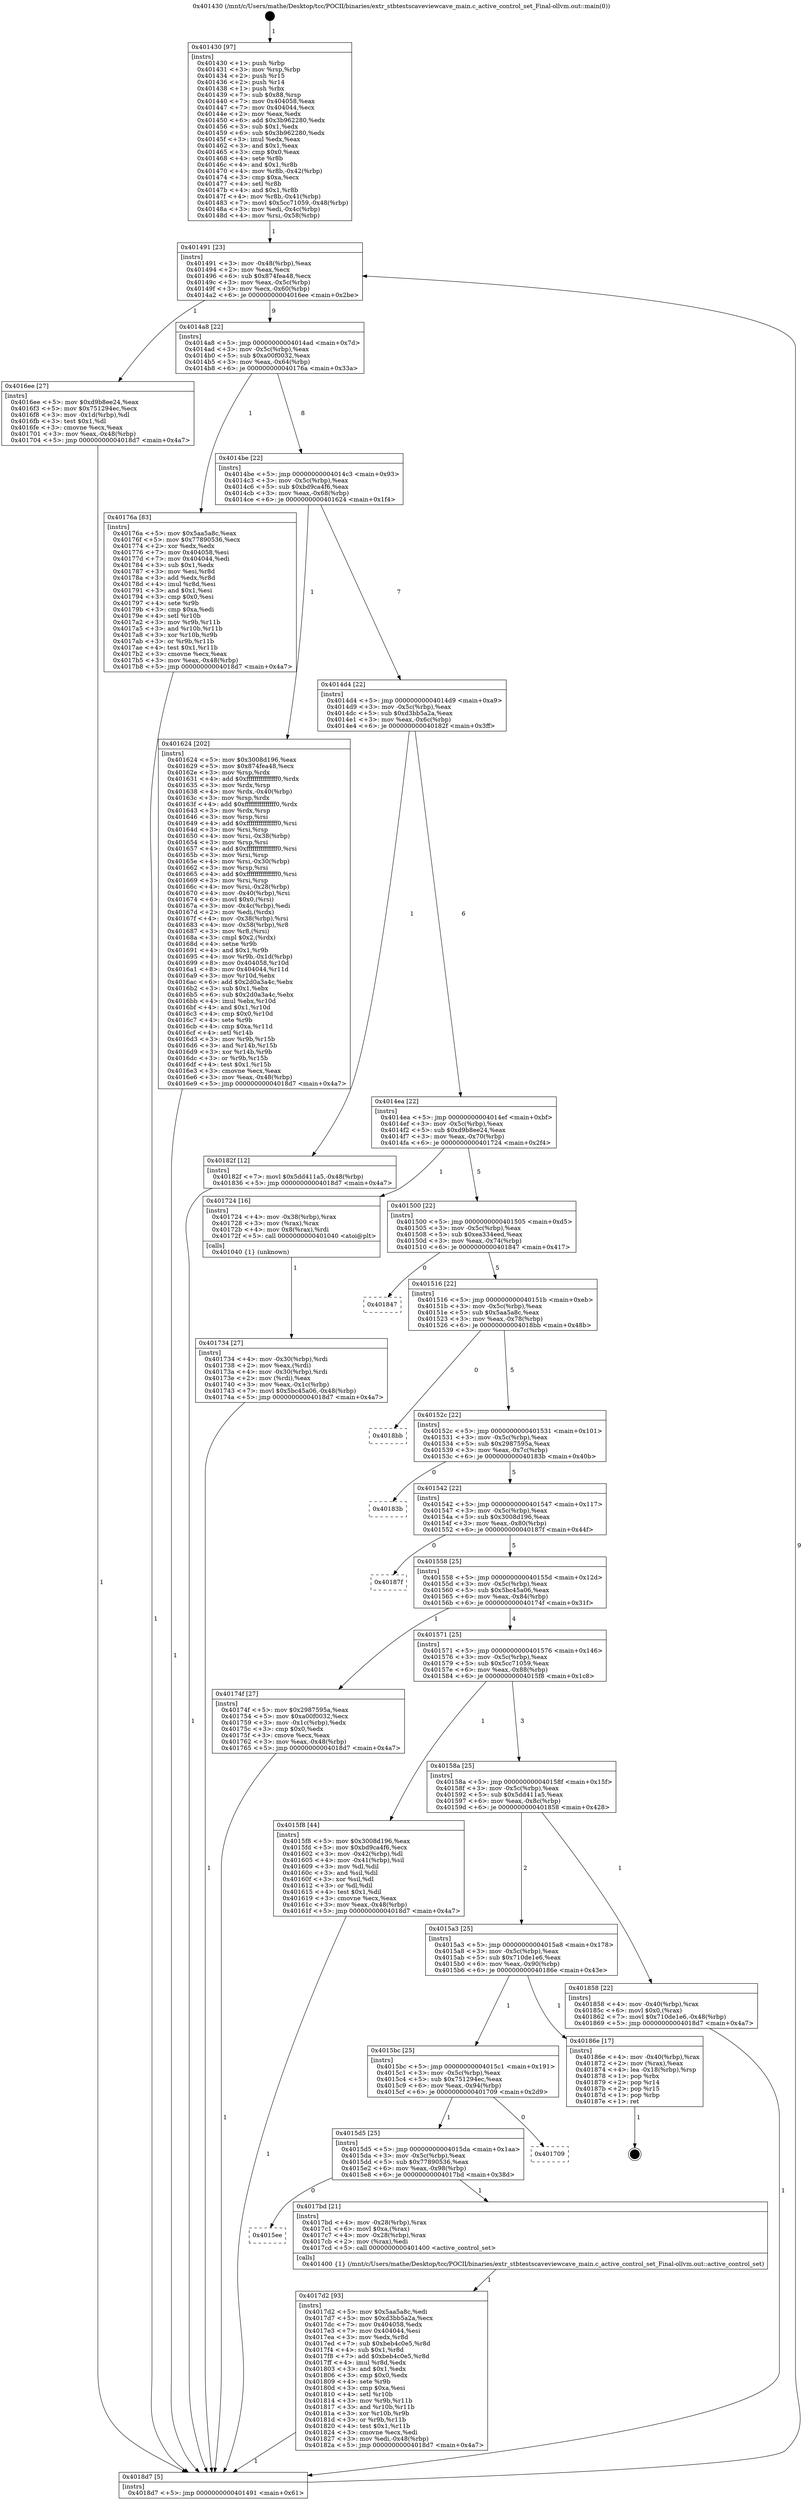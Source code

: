 digraph "0x401430" {
  label = "0x401430 (/mnt/c/Users/mathe/Desktop/tcc/POCII/binaries/extr_stbtestscaveviewcave_main.c_active_control_set_Final-ollvm.out::main(0))"
  labelloc = "t"
  node[shape=record]

  Entry [label="",width=0.3,height=0.3,shape=circle,fillcolor=black,style=filled]
  "0x401491" [label="{
     0x401491 [23]\l
     | [instrs]\l
     &nbsp;&nbsp;0x401491 \<+3\>: mov -0x48(%rbp),%eax\l
     &nbsp;&nbsp;0x401494 \<+2\>: mov %eax,%ecx\l
     &nbsp;&nbsp;0x401496 \<+6\>: sub $0x874fea48,%ecx\l
     &nbsp;&nbsp;0x40149c \<+3\>: mov %eax,-0x5c(%rbp)\l
     &nbsp;&nbsp;0x40149f \<+3\>: mov %ecx,-0x60(%rbp)\l
     &nbsp;&nbsp;0x4014a2 \<+6\>: je 00000000004016ee \<main+0x2be\>\l
  }"]
  "0x4016ee" [label="{
     0x4016ee [27]\l
     | [instrs]\l
     &nbsp;&nbsp;0x4016ee \<+5\>: mov $0xd9b8ee24,%eax\l
     &nbsp;&nbsp;0x4016f3 \<+5\>: mov $0x751294ec,%ecx\l
     &nbsp;&nbsp;0x4016f8 \<+3\>: mov -0x1d(%rbp),%dl\l
     &nbsp;&nbsp;0x4016fb \<+3\>: test $0x1,%dl\l
     &nbsp;&nbsp;0x4016fe \<+3\>: cmovne %ecx,%eax\l
     &nbsp;&nbsp;0x401701 \<+3\>: mov %eax,-0x48(%rbp)\l
     &nbsp;&nbsp;0x401704 \<+5\>: jmp 00000000004018d7 \<main+0x4a7\>\l
  }"]
  "0x4014a8" [label="{
     0x4014a8 [22]\l
     | [instrs]\l
     &nbsp;&nbsp;0x4014a8 \<+5\>: jmp 00000000004014ad \<main+0x7d\>\l
     &nbsp;&nbsp;0x4014ad \<+3\>: mov -0x5c(%rbp),%eax\l
     &nbsp;&nbsp;0x4014b0 \<+5\>: sub $0xa00f0032,%eax\l
     &nbsp;&nbsp;0x4014b5 \<+3\>: mov %eax,-0x64(%rbp)\l
     &nbsp;&nbsp;0x4014b8 \<+6\>: je 000000000040176a \<main+0x33a\>\l
  }"]
  Exit [label="",width=0.3,height=0.3,shape=circle,fillcolor=black,style=filled,peripheries=2]
  "0x40176a" [label="{
     0x40176a [83]\l
     | [instrs]\l
     &nbsp;&nbsp;0x40176a \<+5\>: mov $0x5aa5a8c,%eax\l
     &nbsp;&nbsp;0x40176f \<+5\>: mov $0x77890536,%ecx\l
     &nbsp;&nbsp;0x401774 \<+2\>: xor %edx,%edx\l
     &nbsp;&nbsp;0x401776 \<+7\>: mov 0x404058,%esi\l
     &nbsp;&nbsp;0x40177d \<+7\>: mov 0x404044,%edi\l
     &nbsp;&nbsp;0x401784 \<+3\>: sub $0x1,%edx\l
     &nbsp;&nbsp;0x401787 \<+3\>: mov %esi,%r8d\l
     &nbsp;&nbsp;0x40178a \<+3\>: add %edx,%r8d\l
     &nbsp;&nbsp;0x40178d \<+4\>: imul %r8d,%esi\l
     &nbsp;&nbsp;0x401791 \<+3\>: and $0x1,%esi\l
     &nbsp;&nbsp;0x401794 \<+3\>: cmp $0x0,%esi\l
     &nbsp;&nbsp;0x401797 \<+4\>: sete %r9b\l
     &nbsp;&nbsp;0x40179b \<+3\>: cmp $0xa,%edi\l
     &nbsp;&nbsp;0x40179e \<+4\>: setl %r10b\l
     &nbsp;&nbsp;0x4017a2 \<+3\>: mov %r9b,%r11b\l
     &nbsp;&nbsp;0x4017a5 \<+3\>: and %r10b,%r11b\l
     &nbsp;&nbsp;0x4017a8 \<+3\>: xor %r10b,%r9b\l
     &nbsp;&nbsp;0x4017ab \<+3\>: or %r9b,%r11b\l
     &nbsp;&nbsp;0x4017ae \<+4\>: test $0x1,%r11b\l
     &nbsp;&nbsp;0x4017b2 \<+3\>: cmovne %ecx,%eax\l
     &nbsp;&nbsp;0x4017b5 \<+3\>: mov %eax,-0x48(%rbp)\l
     &nbsp;&nbsp;0x4017b8 \<+5\>: jmp 00000000004018d7 \<main+0x4a7\>\l
  }"]
  "0x4014be" [label="{
     0x4014be [22]\l
     | [instrs]\l
     &nbsp;&nbsp;0x4014be \<+5\>: jmp 00000000004014c3 \<main+0x93\>\l
     &nbsp;&nbsp;0x4014c3 \<+3\>: mov -0x5c(%rbp),%eax\l
     &nbsp;&nbsp;0x4014c6 \<+5\>: sub $0xbd9ca4f6,%eax\l
     &nbsp;&nbsp;0x4014cb \<+3\>: mov %eax,-0x68(%rbp)\l
     &nbsp;&nbsp;0x4014ce \<+6\>: je 0000000000401624 \<main+0x1f4\>\l
  }"]
  "0x4017d2" [label="{
     0x4017d2 [93]\l
     | [instrs]\l
     &nbsp;&nbsp;0x4017d2 \<+5\>: mov $0x5aa5a8c,%edi\l
     &nbsp;&nbsp;0x4017d7 \<+5\>: mov $0xd3bb5a2a,%ecx\l
     &nbsp;&nbsp;0x4017dc \<+7\>: mov 0x404058,%edx\l
     &nbsp;&nbsp;0x4017e3 \<+7\>: mov 0x404044,%esi\l
     &nbsp;&nbsp;0x4017ea \<+3\>: mov %edx,%r8d\l
     &nbsp;&nbsp;0x4017ed \<+7\>: sub $0xbeb4c0e5,%r8d\l
     &nbsp;&nbsp;0x4017f4 \<+4\>: sub $0x1,%r8d\l
     &nbsp;&nbsp;0x4017f8 \<+7\>: add $0xbeb4c0e5,%r8d\l
     &nbsp;&nbsp;0x4017ff \<+4\>: imul %r8d,%edx\l
     &nbsp;&nbsp;0x401803 \<+3\>: and $0x1,%edx\l
     &nbsp;&nbsp;0x401806 \<+3\>: cmp $0x0,%edx\l
     &nbsp;&nbsp;0x401809 \<+4\>: sete %r9b\l
     &nbsp;&nbsp;0x40180d \<+3\>: cmp $0xa,%esi\l
     &nbsp;&nbsp;0x401810 \<+4\>: setl %r10b\l
     &nbsp;&nbsp;0x401814 \<+3\>: mov %r9b,%r11b\l
     &nbsp;&nbsp;0x401817 \<+3\>: and %r10b,%r11b\l
     &nbsp;&nbsp;0x40181a \<+3\>: xor %r10b,%r9b\l
     &nbsp;&nbsp;0x40181d \<+3\>: or %r9b,%r11b\l
     &nbsp;&nbsp;0x401820 \<+4\>: test $0x1,%r11b\l
     &nbsp;&nbsp;0x401824 \<+3\>: cmovne %ecx,%edi\l
     &nbsp;&nbsp;0x401827 \<+3\>: mov %edi,-0x48(%rbp)\l
     &nbsp;&nbsp;0x40182a \<+5\>: jmp 00000000004018d7 \<main+0x4a7\>\l
  }"]
  "0x401624" [label="{
     0x401624 [202]\l
     | [instrs]\l
     &nbsp;&nbsp;0x401624 \<+5\>: mov $0x3008d196,%eax\l
     &nbsp;&nbsp;0x401629 \<+5\>: mov $0x874fea48,%ecx\l
     &nbsp;&nbsp;0x40162e \<+3\>: mov %rsp,%rdx\l
     &nbsp;&nbsp;0x401631 \<+4\>: add $0xfffffffffffffff0,%rdx\l
     &nbsp;&nbsp;0x401635 \<+3\>: mov %rdx,%rsp\l
     &nbsp;&nbsp;0x401638 \<+4\>: mov %rdx,-0x40(%rbp)\l
     &nbsp;&nbsp;0x40163c \<+3\>: mov %rsp,%rdx\l
     &nbsp;&nbsp;0x40163f \<+4\>: add $0xfffffffffffffff0,%rdx\l
     &nbsp;&nbsp;0x401643 \<+3\>: mov %rdx,%rsp\l
     &nbsp;&nbsp;0x401646 \<+3\>: mov %rsp,%rsi\l
     &nbsp;&nbsp;0x401649 \<+4\>: add $0xfffffffffffffff0,%rsi\l
     &nbsp;&nbsp;0x40164d \<+3\>: mov %rsi,%rsp\l
     &nbsp;&nbsp;0x401650 \<+4\>: mov %rsi,-0x38(%rbp)\l
     &nbsp;&nbsp;0x401654 \<+3\>: mov %rsp,%rsi\l
     &nbsp;&nbsp;0x401657 \<+4\>: add $0xfffffffffffffff0,%rsi\l
     &nbsp;&nbsp;0x40165b \<+3\>: mov %rsi,%rsp\l
     &nbsp;&nbsp;0x40165e \<+4\>: mov %rsi,-0x30(%rbp)\l
     &nbsp;&nbsp;0x401662 \<+3\>: mov %rsp,%rsi\l
     &nbsp;&nbsp;0x401665 \<+4\>: add $0xfffffffffffffff0,%rsi\l
     &nbsp;&nbsp;0x401669 \<+3\>: mov %rsi,%rsp\l
     &nbsp;&nbsp;0x40166c \<+4\>: mov %rsi,-0x28(%rbp)\l
     &nbsp;&nbsp;0x401670 \<+4\>: mov -0x40(%rbp),%rsi\l
     &nbsp;&nbsp;0x401674 \<+6\>: movl $0x0,(%rsi)\l
     &nbsp;&nbsp;0x40167a \<+3\>: mov -0x4c(%rbp),%edi\l
     &nbsp;&nbsp;0x40167d \<+2\>: mov %edi,(%rdx)\l
     &nbsp;&nbsp;0x40167f \<+4\>: mov -0x38(%rbp),%rsi\l
     &nbsp;&nbsp;0x401683 \<+4\>: mov -0x58(%rbp),%r8\l
     &nbsp;&nbsp;0x401687 \<+3\>: mov %r8,(%rsi)\l
     &nbsp;&nbsp;0x40168a \<+3\>: cmpl $0x2,(%rdx)\l
     &nbsp;&nbsp;0x40168d \<+4\>: setne %r9b\l
     &nbsp;&nbsp;0x401691 \<+4\>: and $0x1,%r9b\l
     &nbsp;&nbsp;0x401695 \<+4\>: mov %r9b,-0x1d(%rbp)\l
     &nbsp;&nbsp;0x401699 \<+8\>: mov 0x404058,%r10d\l
     &nbsp;&nbsp;0x4016a1 \<+8\>: mov 0x404044,%r11d\l
     &nbsp;&nbsp;0x4016a9 \<+3\>: mov %r10d,%ebx\l
     &nbsp;&nbsp;0x4016ac \<+6\>: add $0x2d0a3a4c,%ebx\l
     &nbsp;&nbsp;0x4016b2 \<+3\>: sub $0x1,%ebx\l
     &nbsp;&nbsp;0x4016b5 \<+6\>: sub $0x2d0a3a4c,%ebx\l
     &nbsp;&nbsp;0x4016bb \<+4\>: imul %ebx,%r10d\l
     &nbsp;&nbsp;0x4016bf \<+4\>: and $0x1,%r10d\l
     &nbsp;&nbsp;0x4016c3 \<+4\>: cmp $0x0,%r10d\l
     &nbsp;&nbsp;0x4016c7 \<+4\>: sete %r9b\l
     &nbsp;&nbsp;0x4016cb \<+4\>: cmp $0xa,%r11d\l
     &nbsp;&nbsp;0x4016cf \<+4\>: setl %r14b\l
     &nbsp;&nbsp;0x4016d3 \<+3\>: mov %r9b,%r15b\l
     &nbsp;&nbsp;0x4016d6 \<+3\>: and %r14b,%r15b\l
     &nbsp;&nbsp;0x4016d9 \<+3\>: xor %r14b,%r9b\l
     &nbsp;&nbsp;0x4016dc \<+3\>: or %r9b,%r15b\l
     &nbsp;&nbsp;0x4016df \<+4\>: test $0x1,%r15b\l
     &nbsp;&nbsp;0x4016e3 \<+3\>: cmovne %ecx,%eax\l
     &nbsp;&nbsp;0x4016e6 \<+3\>: mov %eax,-0x48(%rbp)\l
     &nbsp;&nbsp;0x4016e9 \<+5\>: jmp 00000000004018d7 \<main+0x4a7\>\l
  }"]
  "0x4014d4" [label="{
     0x4014d4 [22]\l
     | [instrs]\l
     &nbsp;&nbsp;0x4014d4 \<+5\>: jmp 00000000004014d9 \<main+0xa9\>\l
     &nbsp;&nbsp;0x4014d9 \<+3\>: mov -0x5c(%rbp),%eax\l
     &nbsp;&nbsp;0x4014dc \<+5\>: sub $0xd3bb5a2a,%eax\l
     &nbsp;&nbsp;0x4014e1 \<+3\>: mov %eax,-0x6c(%rbp)\l
     &nbsp;&nbsp;0x4014e4 \<+6\>: je 000000000040182f \<main+0x3ff\>\l
  }"]
  "0x4015ee" [label="{
     0x4015ee\l
  }", style=dashed]
  "0x40182f" [label="{
     0x40182f [12]\l
     | [instrs]\l
     &nbsp;&nbsp;0x40182f \<+7\>: movl $0x5dd411a5,-0x48(%rbp)\l
     &nbsp;&nbsp;0x401836 \<+5\>: jmp 00000000004018d7 \<main+0x4a7\>\l
  }"]
  "0x4014ea" [label="{
     0x4014ea [22]\l
     | [instrs]\l
     &nbsp;&nbsp;0x4014ea \<+5\>: jmp 00000000004014ef \<main+0xbf\>\l
     &nbsp;&nbsp;0x4014ef \<+3\>: mov -0x5c(%rbp),%eax\l
     &nbsp;&nbsp;0x4014f2 \<+5\>: sub $0xd9b8ee24,%eax\l
     &nbsp;&nbsp;0x4014f7 \<+3\>: mov %eax,-0x70(%rbp)\l
     &nbsp;&nbsp;0x4014fa \<+6\>: je 0000000000401724 \<main+0x2f4\>\l
  }"]
  "0x4017bd" [label="{
     0x4017bd [21]\l
     | [instrs]\l
     &nbsp;&nbsp;0x4017bd \<+4\>: mov -0x28(%rbp),%rax\l
     &nbsp;&nbsp;0x4017c1 \<+6\>: movl $0xa,(%rax)\l
     &nbsp;&nbsp;0x4017c7 \<+4\>: mov -0x28(%rbp),%rax\l
     &nbsp;&nbsp;0x4017cb \<+2\>: mov (%rax),%edi\l
     &nbsp;&nbsp;0x4017cd \<+5\>: call 0000000000401400 \<active_control_set\>\l
     | [calls]\l
     &nbsp;&nbsp;0x401400 \{1\} (/mnt/c/Users/mathe/Desktop/tcc/POCII/binaries/extr_stbtestscaveviewcave_main.c_active_control_set_Final-ollvm.out::active_control_set)\l
  }"]
  "0x401724" [label="{
     0x401724 [16]\l
     | [instrs]\l
     &nbsp;&nbsp;0x401724 \<+4\>: mov -0x38(%rbp),%rax\l
     &nbsp;&nbsp;0x401728 \<+3\>: mov (%rax),%rax\l
     &nbsp;&nbsp;0x40172b \<+4\>: mov 0x8(%rax),%rdi\l
     &nbsp;&nbsp;0x40172f \<+5\>: call 0000000000401040 \<atoi@plt\>\l
     | [calls]\l
     &nbsp;&nbsp;0x401040 \{1\} (unknown)\l
  }"]
  "0x401500" [label="{
     0x401500 [22]\l
     | [instrs]\l
     &nbsp;&nbsp;0x401500 \<+5\>: jmp 0000000000401505 \<main+0xd5\>\l
     &nbsp;&nbsp;0x401505 \<+3\>: mov -0x5c(%rbp),%eax\l
     &nbsp;&nbsp;0x401508 \<+5\>: sub $0xea334eed,%eax\l
     &nbsp;&nbsp;0x40150d \<+3\>: mov %eax,-0x74(%rbp)\l
     &nbsp;&nbsp;0x401510 \<+6\>: je 0000000000401847 \<main+0x417\>\l
  }"]
  "0x4015d5" [label="{
     0x4015d5 [25]\l
     | [instrs]\l
     &nbsp;&nbsp;0x4015d5 \<+5\>: jmp 00000000004015da \<main+0x1aa\>\l
     &nbsp;&nbsp;0x4015da \<+3\>: mov -0x5c(%rbp),%eax\l
     &nbsp;&nbsp;0x4015dd \<+5\>: sub $0x77890536,%eax\l
     &nbsp;&nbsp;0x4015e2 \<+6\>: mov %eax,-0x98(%rbp)\l
     &nbsp;&nbsp;0x4015e8 \<+6\>: je 00000000004017bd \<main+0x38d\>\l
  }"]
  "0x401847" [label="{
     0x401847\l
  }", style=dashed]
  "0x401516" [label="{
     0x401516 [22]\l
     | [instrs]\l
     &nbsp;&nbsp;0x401516 \<+5\>: jmp 000000000040151b \<main+0xeb\>\l
     &nbsp;&nbsp;0x40151b \<+3\>: mov -0x5c(%rbp),%eax\l
     &nbsp;&nbsp;0x40151e \<+5\>: sub $0x5aa5a8c,%eax\l
     &nbsp;&nbsp;0x401523 \<+3\>: mov %eax,-0x78(%rbp)\l
     &nbsp;&nbsp;0x401526 \<+6\>: je 00000000004018bb \<main+0x48b\>\l
  }"]
  "0x401709" [label="{
     0x401709\l
  }", style=dashed]
  "0x4018bb" [label="{
     0x4018bb\l
  }", style=dashed]
  "0x40152c" [label="{
     0x40152c [22]\l
     | [instrs]\l
     &nbsp;&nbsp;0x40152c \<+5\>: jmp 0000000000401531 \<main+0x101\>\l
     &nbsp;&nbsp;0x401531 \<+3\>: mov -0x5c(%rbp),%eax\l
     &nbsp;&nbsp;0x401534 \<+5\>: sub $0x2987595a,%eax\l
     &nbsp;&nbsp;0x401539 \<+3\>: mov %eax,-0x7c(%rbp)\l
     &nbsp;&nbsp;0x40153c \<+6\>: je 000000000040183b \<main+0x40b\>\l
  }"]
  "0x4015bc" [label="{
     0x4015bc [25]\l
     | [instrs]\l
     &nbsp;&nbsp;0x4015bc \<+5\>: jmp 00000000004015c1 \<main+0x191\>\l
     &nbsp;&nbsp;0x4015c1 \<+3\>: mov -0x5c(%rbp),%eax\l
     &nbsp;&nbsp;0x4015c4 \<+5\>: sub $0x751294ec,%eax\l
     &nbsp;&nbsp;0x4015c9 \<+6\>: mov %eax,-0x94(%rbp)\l
     &nbsp;&nbsp;0x4015cf \<+6\>: je 0000000000401709 \<main+0x2d9\>\l
  }"]
  "0x40183b" [label="{
     0x40183b\l
  }", style=dashed]
  "0x401542" [label="{
     0x401542 [22]\l
     | [instrs]\l
     &nbsp;&nbsp;0x401542 \<+5\>: jmp 0000000000401547 \<main+0x117\>\l
     &nbsp;&nbsp;0x401547 \<+3\>: mov -0x5c(%rbp),%eax\l
     &nbsp;&nbsp;0x40154a \<+5\>: sub $0x3008d196,%eax\l
     &nbsp;&nbsp;0x40154f \<+3\>: mov %eax,-0x80(%rbp)\l
     &nbsp;&nbsp;0x401552 \<+6\>: je 000000000040187f \<main+0x44f\>\l
  }"]
  "0x40186e" [label="{
     0x40186e [17]\l
     | [instrs]\l
     &nbsp;&nbsp;0x40186e \<+4\>: mov -0x40(%rbp),%rax\l
     &nbsp;&nbsp;0x401872 \<+2\>: mov (%rax),%eax\l
     &nbsp;&nbsp;0x401874 \<+4\>: lea -0x18(%rbp),%rsp\l
     &nbsp;&nbsp;0x401878 \<+1\>: pop %rbx\l
     &nbsp;&nbsp;0x401879 \<+2\>: pop %r14\l
     &nbsp;&nbsp;0x40187b \<+2\>: pop %r15\l
     &nbsp;&nbsp;0x40187d \<+1\>: pop %rbp\l
     &nbsp;&nbsp;0x40187e \<+1\>: ret\l
  }"]
  "0x40187f" [label="{
     0x40187f\l
  }", style=dashed]
  "0x401558" [label="{
     0x401558 [25]\l
     | [instrs]\l
     &nbsp;&nbsp;0x401558 \<+5\>: jmp 000000000040155d \<main+0x12d\>\l
     &nbsp;&nbsp;0x40155d \<+3\>: mov -0x5c(%rbp),%eax\l
     &nbsp;&nbsp;0x401560 \<+5\>: sub $0x5bc45a06,%eax\l
     &nbsp;&nbsp;0x401565 \<+6\>: mov %eax,-0x84(%rbp)\l
     &nbsp;&nbsp;0x40156b \<+6\>: je 000000000040174f \<main+0x31f\>\l
  }"]
  "0x4015a3" [label="{
     0x4015a3 [25]\l
     | [instrs]\l
     &nbsp;&nbsp;0x4015a3 \<+5\>: jmp 00000000004015a8 \<main+0x178\>\l
     &nbsp;&nbsp;0x4015a8 \<+3\>: mov -0x5c(%rbp),%eax\l
     &nbsp;&nbsp;0x4015ab \<+5\>: sub $0x710de1e6,%eax\l
     &nbsp;&nbsp;0x4015b0 \<+6\>: mov %eax,-0x90(%rbp)\l
     &nbsp;&nbsp;0x4015b6 \<+6\>: je 000000000040186e \<main+0x43e\>\l
  }"]
  "0x40174f" [label="{
     0x40174f [27]\l
     | [instrs]\l
     &nbsp;&nbsp;0x40174f \<+5\>: mov $0x2987595a,%eax\l
     &nbsp;&nbsp;0x401754 \<+5\>: mov $0xa00f0032,%ecx\l
     &nbsp;&nbsp;0x401759 \<+3\>: mov -0x1c(%rbp),%edx\l
     &nbsp;&nbsp;0x40175c \<+3\>: cmp $0x0,%edx\l
     &nbsp;&nbsp;0x40175f \<+3\>: cmove %ecx,%eax\l
     &nbsp;&nbsp;0x401762 \<+3\>: mov %eax,-0x48(%rbp)\l
     &nbsp;&nbsp;0x401765 \<+5\>: jmp 00000000004018d7 \<main+0x4a7\>\l
  }"]
  "0x401571" [label="{
     0x401571 [25]\l
     | [instrs]\l
     &nbsp;&nbsp;0x401571 \<+5\>: jmp 0000000000401576 \<main+0x146\>\l
     &nbsp;&nbsp;0x401576 \<+3\>: mov -0x5c(%rbp),%eax\l
     &nbsp;&nbsp;0x401579 \<+5\>: sub $0x5cc71059,%eax\l
     &nbsp;&nbsp;0x40157e \<+6\>: mov %eax,-0x88(%rbp)\l
     &nbsp;&nbsp;0x401584 \<+6\>: je 00000000004015f8 \<main+0x1c8\>\l
  }"]
  "0x401858" [label="{
     0x401858 [22]\l
     | [instrs]\l
     &nbsp;&nbsp;0x401858 \<+4\>: mov -0x40(%rbp),%rax\l
     &nbsp;&nbsp;0x40185c \<+6\>: movl $0x0,(%rax)\l
     &nbsp;&nbsp;0x401862 \<+7\>: movl $0x710de1e6,-0x48(%rbp)\l
     &nbsp;&nbsp;0x401869 \<+5\>: jmp 00000000004018d7 \<main+0x4a7\>\l
  }"]
  "0x4015f8" [label="{
     0x4015f8 [44]\l
     | [instrs]\l
     &nbsp;&nbsp;0x4015f8 \<+5\>: mov $0x3008d196,%eax\l
     &nbsp;&nbsp;0x4015fd \<+5\>: mov $0xbd9ca4f6,%ecx\l
     &nbsp;&nbsp;0x401602 \<+3\>: mov -0x42(%rbp),%dl\l
     &nbsp;&nbsp;0x401605 \<+4\>: mov -0x41(%rbp),%sil\l
     &nbsp;&nbsp;0x401609 \<+3\>: mov %dl,%dil\l
     &nbsp;&nbsp;0x40160c \<+3\>: and %sil,%dil\l
     &nbsp;&nbsp;0x40160f \<+3\>: xor %sil,%dl\l
     &nbsp;&nbsp;0x401612 \<+3\>: or %dl,%dil\l
     &nbsp;&nbsp;0x401615 \<+4\>: test $0x1,%dil\l
     &nbsp;&nbsp;0x401619 \<+3\>: cmovne %ecx,%eax\l
     &nbsp;&nbsp;0x40161c \<+3\>: mov %eax,-0x48(%rbp)\l
     &nbsp;&nbsp;0x40161f \<+5\>: jmp 00000000004018d7 \<main+0x4a7\>\l
  }"]
  "0x40158a" [label="{
     0x40158a [25]\l
     | [instrs]\l
     &nbsp;&nbsp;0x40158a \<+5\>: jmp 000000000040158f \<main+0x15f\>\l
     &nbsp;&nbsp;0x40158f \<+3\>: mov -0x5c(%rbp),%eax\l
     &nbsp;&nbsp;0x401592 \<+5\>: sub $0x5dd411a5,%eax\l
     &nbsp;&nbsp;0x401597 \<+6\>: mov %eax,-0x8c(%rbp)\l
     &nbsp;&nbsp;0x40159d \<+6\>: je 0000000000401858 \<main+0x428\>\l
  }"]
  "0x4018d7" [label="{
     0x4018d7 [5]\l
     | [instrs]\l
     &nbsp;&nbsp;0x4018d7 \<+5\>: jmp 0000000000401491 \<main+0x61\>\l
  }"]
  "0x401430" [label="{
     0x401430 [97]\l
     | [instrs]\l
     &nbsp;&nbsp;0x401430 \<+1\>: push %rbp\l
     &nbsp;&nbsp;0x401431 \<+3\>: mov %rsp,%rbp\l
     &nbsp;&nbsp;0x401434 \<+2\>: push %r15\l
     &nbsp;&nbsp;0x401436 \<+2\>: push %r14\l
     &nbsp;&nbsp;0x401438 \<+1\>: push %rbx\l
     &nbsp;&nbsp;0x401439 \<+7\>: sub $0x88,%rsp\l
     &nbsp;&nbsp;0x401440 \<+7\>: mov 0x404058,%eax\l
     &nbsp;&nbsp;0x401447 \<+7\>: mov 0x404044,%ecx\l
     &nbsp;&nbsp;0x40144e \<+2\>: mov %eax,%edx\l
     &nbsp;&nbsp;0x401450 \<+6\>: add $0x3b962280,%edx\l
     &nbsp;&nbsp;0x401456 \<+3\>: sub $0x1,%edx\l
     &nbsp;&nbsp;0x401459 \<+6\>: sub $0x3b962280,%edx\l
     &nbsp;&nbsp;0x40145f \<+3\>: imul %edx,%eax\l
     &nbsp;&nbsp;0x401462 \<+3\>: and $0x1,%eax\l
     &nbsp;&nbsp;0x401465 \<+3\>: cmp $0x0,%eax\l
     &nbsp;&nbsp;0x401468 \<+4\>: sete %r8b\l
     &nbsp;&nbsp;0x40146c \<+4\>: and $0x1,%r8b\l
     &nbsp;&nbsp;0x401470 \<+4\>: mov %r8b,-0x42(%rbp)\l
     &nbsp;&nbsp;0x401474 \<+3\>: cmp $0xa,%ecx\l
     &nbsp;&nbsp;0x401477 \<+4\>: setl %r8b\l
     &nbsp;&nbsp;0x40147b \<+4\>: and $0x1,%r8b\l
     &nbsp;&nbsp;0x40147f \<+4\>: mov %r8b,-0x41(%rbp)\l
     &nbsp;&nbsp;0x401483 \<+7\>: movl $0x5cc71059,-0x48(%rbp)\l
     &nbsp;&nbsp;0x40148a \<+3\>: mov %edi,-0x4c(%rbp)\l
     &nbsp;&nbsp;0x40148d \<+4\>: mov %rsi,-0x58(%rbp)\l
  }"]
  "0x401734" [label="{
     0x401734 [27]\l
     | [instrs]\l
     &nbsp;&nbsp;0x401734 \<+4\>: mov -0x30(%rbp),%rdi\l
     &nbsp;&nbsp;0x401738 \<+2\>: mov %eax,(%rdi)\l
     &nbsp;&nbsp;0x40173a \<+4\>: mov -0x30(%rbp),%rdi\l
     &nbsp;&nbsp;0x40173e \<+2\>: mov (%rdi),%eax\l
     &nbsp;&nbsp;0x401740 \<+3\>: mov %eax,-0x1c(%rbp)\l
     &nbsp;&nbsp;0x401743 \<+7\>: movl $0x5bc45a06,-0x48(%rbp)\l
     &nbsp;&nbsp;0x40174a \<+5\>: jmp 00000000004018d7 \<main+0x4a7\>\l
  }"]
  Entry -> "0x401430" [label=" 1"]
  "0x401491" -> "0x4016ee" [label=" 1"]
  "0x401491" -> "0x4014a8" [label=" 9"]
  "0x40186e" -> Exit [label=" 1"]
  "0x4014a8" -> "0x40176a" [label=" 1"]
  "0x4014a8" -> "0x4014be" [label=" 8"]
  "0x401858" -> "0x4018d7" [label=" 1"]
  "0x4014be" -> "0x401624" [label=" 1"]
  "0x4014be" -> "0x4014d4" [label=" 7"]
  "0x40182f" -> "0x4018d7" [label=" 1"]
  "0x4014d4" -> "0x40182f" [label=" 1"]
  "0x4014d4" -> "0x4014ea" [label=" 6"]
  "0x4017d2" -> "0x4018d7" [label=" 1"]
  "0x4014ea" -> "0x401724" [label=" 1"]
  "0x4014ea" -> "0x401500" [label=" 5"]
  "0x4017bd" -> "0x4017d2" [label=" 1"]
  "0x401500" -> "0x401847" [label=" 0"]
  "0x401500" -> "0x401516" [label=" 5"]
  "0x4015d5" -> "0x4017bd" [label=" 1"]
  "0x401516" -> "0x4018bb" [label=" 0"]
  "0x401516" -> "0x40152c" [label=" 5"]
  "0x4015d5" -> "0x4015ee" [label=" 0"]
  "0x40152c" -> "0x40183b" [label=" 0"]
  "0x40152c" -> "0x401542" [label=" 5"]
  "0x4015bc" -> "0x401709" [label=" 0"]
  "0x401542" -> "0x40187f" [label=" 0"]
  "0x401542" -> "0x401558" [label=" 5"]
  "0x4015bc" -> "0x4015d5" [label=" 1"]
  "0x401558" -> "0x40174f" [label=" 1"]
  "0x401558" -> "0x401571" [label=" 4"]
  "0x4015a3" -> "0x40186e" [label=" 1"]
  "0x401571" -> "0x4015f8" [label=" 1"]
  "0x401571" -> "0x40158a" [label=" 3"]
  "0x4015f8" -> "0x4018d7" [label=" 1"]
  "0x401430" -> "0x401491" [label=" 1"]
  "0x4018d7" -> "0x401491" [label=" 9"]
  "0x401624" -> "0x4018d7" [label=" 1"]
  "0x4016ee" -> "0x4018d7" [label=" 1"]
  "0x401724" -> "0x401734" [label=" 1"]
  "0x401734" -> "0x4018d7" [label=" 1"]
  "0x40174f" -> "0x4018d7" [label=" 1"]
  "0x40176a" -> "0x4018d7" [label=" 1"]
  "0x4015a3" -> "0x4015bc" [label=" 1"]
  "0x40158a" -> "0x401858" [label=" 1"]
  "0x40158a" -> "0x4015a3" [label=" 2"]
}
